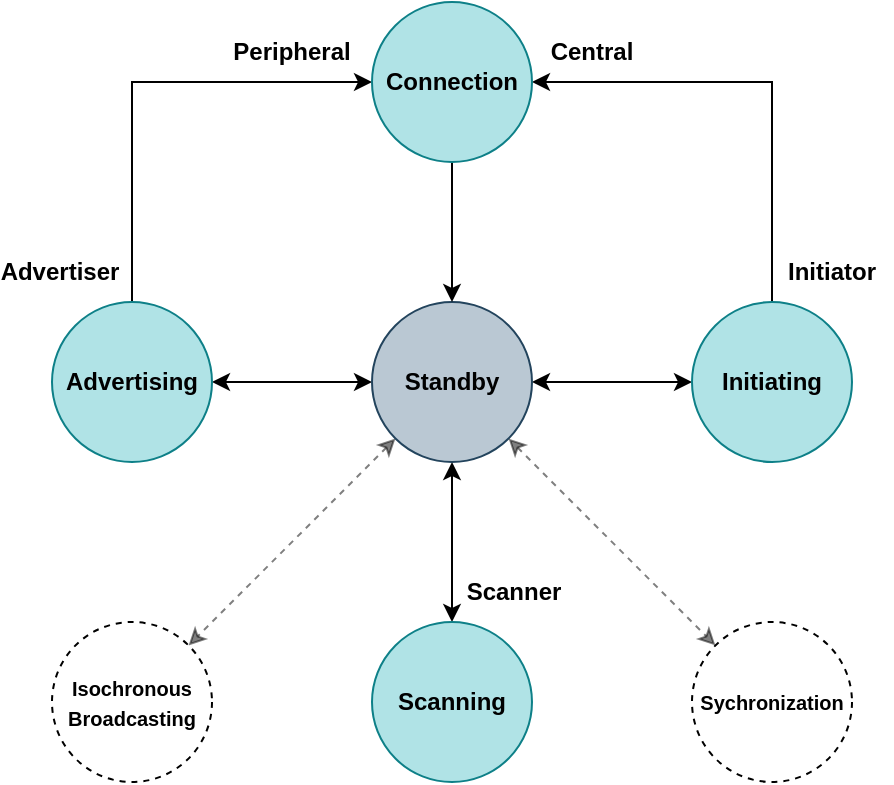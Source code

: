 <mxfile version="16.5.2" type="device"><diagram id="NyBUuOanL55qWmH7a5GW" name="Page-1"><mxGraphModel dx="1185" dy="628" grid="1" gridSize="10" guides="1" tooltips="1" connect="1" arrows="1" fold="1" page="1" pageScale="1" pageWidth="827" pageHeight="1169" math="0" shadow="0"><root><mxCell id="0"/><mxCell id="1" parent="0"/><mxCell id="cc3hPi5TqKpXaOjGPe90-3" value="" style="edgeStyle=orthogonalEdgeStyle;rounded=0;orthogonalLoop=1;jettySize=auto;html=1;fontSize=14;startArrow=classic;startFill=1;" edge="1" parent="1" source="cc3hPi5TqKpXaOjGPe90-1" target="cc3hPi5TqKpXaOjGPe90-2"><mxGeometry relative="1" as="geometry"/></mxCell><mxCell id="cc3hPi5TqKpXaOjGPe90-5" value="" style="edgeStyle=orthogonalEdgeStyle;rounded=0;orthogonalLoop=1;jettySize=auto;html=1;fontSize=12;startArrow=classic;startFill=1;" edge="1" parent="1" source="cc3hPi5TqKpXaOjGPe90-1" target="cc3hPi5TqKpXaOjGPe90-4"><mxGeometry relative="1" as="geometry"/></mxCell><mxCell id="cc3hPi5TqKpXaOjGPe90-7" value="" style="edgeStyle=orthogonalEdgeStyle;rounded=0;orthogonalLoop=1;jettySize=auto;html=1;fontSize=12;startArrow=classic;startFill=1;" edge="1" parent="1" source="cc3hPi5TqKpXaOjGPe90-1" target="cc3hPi5TqKpXaOjGPe90-6"><mxGeometry relative="1" as="geometry"/></mxCell><mxCell id="cc3hPi5TqKpXaOjGPe90-19" value="" style="rounded=0;orthogonalLoop=1;jettySize=auto;html=1;fontSize=12;startArrow=classic;startFill=1;opacity=50;dashed=1;" edge="1" parent="1" source="cc3hPi5TqKpXaOjGPe90-1" target="cc3hPi5TqKpXaOjGPe90-18"><mxGeometry relative="1" as="geometry"/></mxCell><mxCell id="cc3hPi5TqKpXaOjGPe90-21" style="edgeStyle=none;rounded=0;orthogonalLoop=1;jettySize=auto;html=1;dashed=1;fontSize=10;startArrow=classic;startFill=1;opacity=50;" edge="1" parent="1" source="cc3hPi5TqKpXaOjGPe90-1" target="cc3hPi5TqKpXaOjGPe90-20"><mxGeometry relative="1" as="geometry"/></mxCell><mxCell id="cc3hPi5TqKpXaOjGPe90-1" value="&lt;font size=&quot;1&quot;&gt;&lt;b style=&quot;font-size: 12px&quot;&gt;Standby&lt;/b&gt;&lt;/font&gt;" style="ellipse;whiteSpace=wrap;html=1;fillColor=#bac8d3;strokeColor=#23445d;" vertex="1" parent="1"><mxGeometry x="360" y="290" width="80" height="80" as="geometry"/></mxCell><mxCell id="cc3hPi5TqKpXaOjGPe90-9" value="" style="edgeStyle=orthogonalEdgeStyle;rounded=0;orthogonalLoop=1;jettySize=auto;html=1;fontSize=12;" edge="1" parent="1" source="cc3hPi5TqKpXaOjGPe90-2" target="cc3hPi5TqKpXaOjGPe90-8"><mxGeometry relative="1" as="geometry"><Array as="points"><mxPoint x="240" y="180"/></Array></mxGeometry></mxCell><mxCell id="cc3hPi5TqKpXaOjGPe90-2" value="&lt;font size=&quot;1&quot;&gt;&lt;b style=&quot;font-size: 12px&quot;&gt;Advertising&lt;/b&gt;&lt;/font&gt;" style="ellipse;whiteSpace=wrap;html=1;fillColor=#b0e3e6;strokeColor=#0e8088;" vertex="1" parent="1"><mxGeometry x="200" y="290" width="80" height="80" as="geometry"/></mxCell><mxCell id="cc3hPi5TqKpXaOjGPe90-4" value="&lt;font size=&quot;1&quot;&gt;&lt;b style=&quot;font-size: 12px&quot;&gt;Scanning&lt;/b&gt;&lt;/font&gt;" style="ellipse;whiteSpace=wrap;html=1;fillColor=#b0e3e6;strokeColor=#0e8088;" vertex="1" parent="1"><mxGeometry x="360" y="450" width="80" height="80" as="geometry"/></mxCell><mxCell id="cc3hPi5TqKpXaOjGPe90-11" style="edgeStyle=orthogonalEdgeStyle;rounded=0;orthogonalLoop=1;jettySize=auto;html=1;entryX=1;entryY=0.5;entryDx=0;entryDy=0;fontSize=12;" edge="1" parent="1" source="cc3hPi5TqKpXaOjGPe90-6" target="cc3hPi5TqKpXaOjGPe90-8"><mxGeometry relative="1" as="geometry"><Array as="points"><mxPoint x="560" y="180"/></Array></mxGeometry></mxCell><mxCell id="cc3hPi5TqKpXaOjGPe90-6" value="&lt;font size=&quot;1&quot;&gt;&lt;b style=&quot;font-size: 12px&quot;&gt;Initiating&lt;/b&gt;&lt;/font&gt;" style="ellipse;whiteSpace=wrap;html=1;fillColor=#b0e3e6;strokeColor=#0e8088;" vertex="1" parent="1"><mxGeometry x="520" y="290" width="80" height="80" as="geometry"/></mxCell><mxCell id="cc3hPi5TqKpXaOjGPe90-17" style="edgeStyle=orthogonalEdgeStyle;rounded=0;orthogonalLoop=1;jettySize=auto;html=1;entryX=0.5;entryY=0;entryDx=0;entryDy=0;fontSize=12;" edge="1" parent="1" source="cc3hPi5TqKpXaOjGPe90-8" target="cc3hPi5TqKpXaOjGPe90-1"><mxGeometry relative="1" as="geometry"/></mxCell><mxCell id="cc3hPi5TqKpXaOjGPe90-8" value="&lt;font size=&quot;1&quot;&gt;&lt;b style=&quot;font-size: 12px&quot;&gt;Connection&lt;/b&gt;&lt;/font&gt;" style="ellipse;whiteSpace=wrap;html=1;fillColor=#b0e3e6;strokeColor=#0e8088;" vertex="1" parent="1"><mxGeometry x="360" y="140" width="80" height="80" as="geometry"/></mxCell><mxCell id="cc3hPi5TqKpXaOjGPe90-12" value="&lt;b&gt;Peripheral&lt;/b&gt;" style="text;html=1;strokeColor=none;fillColor=none;align=center;verticalAlign=middle;whiteSpace=wrap;rounded=0;fontSize=12;" vertex="1" parent="1"><mxGeometry x="290" y="150" width="60" height="30" as="geometry"/></mxCell><mxCell id="cc3hPi5TqKpXaOjGPe90-13" value="&lt;b&gt;Central&lt;/b&gt;" style="text;html=1;strokeColor=none;fillColor=none;align=center;verticalAlign=middle;whiteSpace=wrap;rounded=0;fontSize=12;" vertex="1" parent="1"><mxGeometry x="440" y="150" width="60" height="30" as="geometry"/></mxCell><mxCell id="cc3hPi5TqKpXaOjGPe90-14" value="&lt;b&gt;Scanner&lt;/b&gt;" style="text;html=1;strokeColor=none;fillColor=none;align=center;verticalAlign=middle;whiteSpace=wrap;rounded=0;fontSize=12;" vertex="1" parent="1"><mxGeometry x="401" y="420" width="60" height="30" as="geometry"/></mxCell><mxCell id="cc3hPi5TqKpXaOjGPe90-15" value="&lt;b&gt;Advertiser&lt;/b&gt;" style="text;html=1;strokeColor=none;fillColor=none;align=center;verticalAlign=middle;whiteSpace=wrap;rounded=0;fontSize=12;" vertex="1" parent="1"><mxGeometry x="174" y="260" width="60" height="30" as="geometry"/></mxCell><mxCell id="cc3hPi5TqKpXaOjGPe90-16" value="&lt;b&gt;Initiator&lt;/b&gt;" style="text;html=1;strokeColor=none;fillColor=none;align=center;verticalAlign=middle;whiteSpace=wrap;rounded=0;fontSize=12;" vertex="1" parent="1"><mxGeometry x="560" y="260" width="60" height="30" as="geometry"/></mxCell><mxCell id="cc3hPi5TqKpXaOjGPe90-18" value="&lt;font size=&quot;1&quot;&gt;&lt;b&gt;Isochronous Broadcasting&lt;/b&gt;&lt;/font&gt;" style="ellipse;whiteSpace=wrap;html=1;dashed=1;" vertex="1" parent="1"><mxGeometry x="200" y="450" width="80" height="80" as="geometry"/></mxCell><mxCell id="cc3hPi5TqKpXaOjGPe90-20" value="&lt;font size=&quot;1&quot;&gt;&lt;b&gt;Sychronization&lt;/b&gt;&lt;/font&gt;" style="ellipse;whiteSpace=wrap;html=1;dashed=1;" vertex="1" parent="1"><mxGeometry x="520" y="450" width="80" height="80" as="geometry"/></mxCell></root></mxGraphModel></diagram></mxfile>